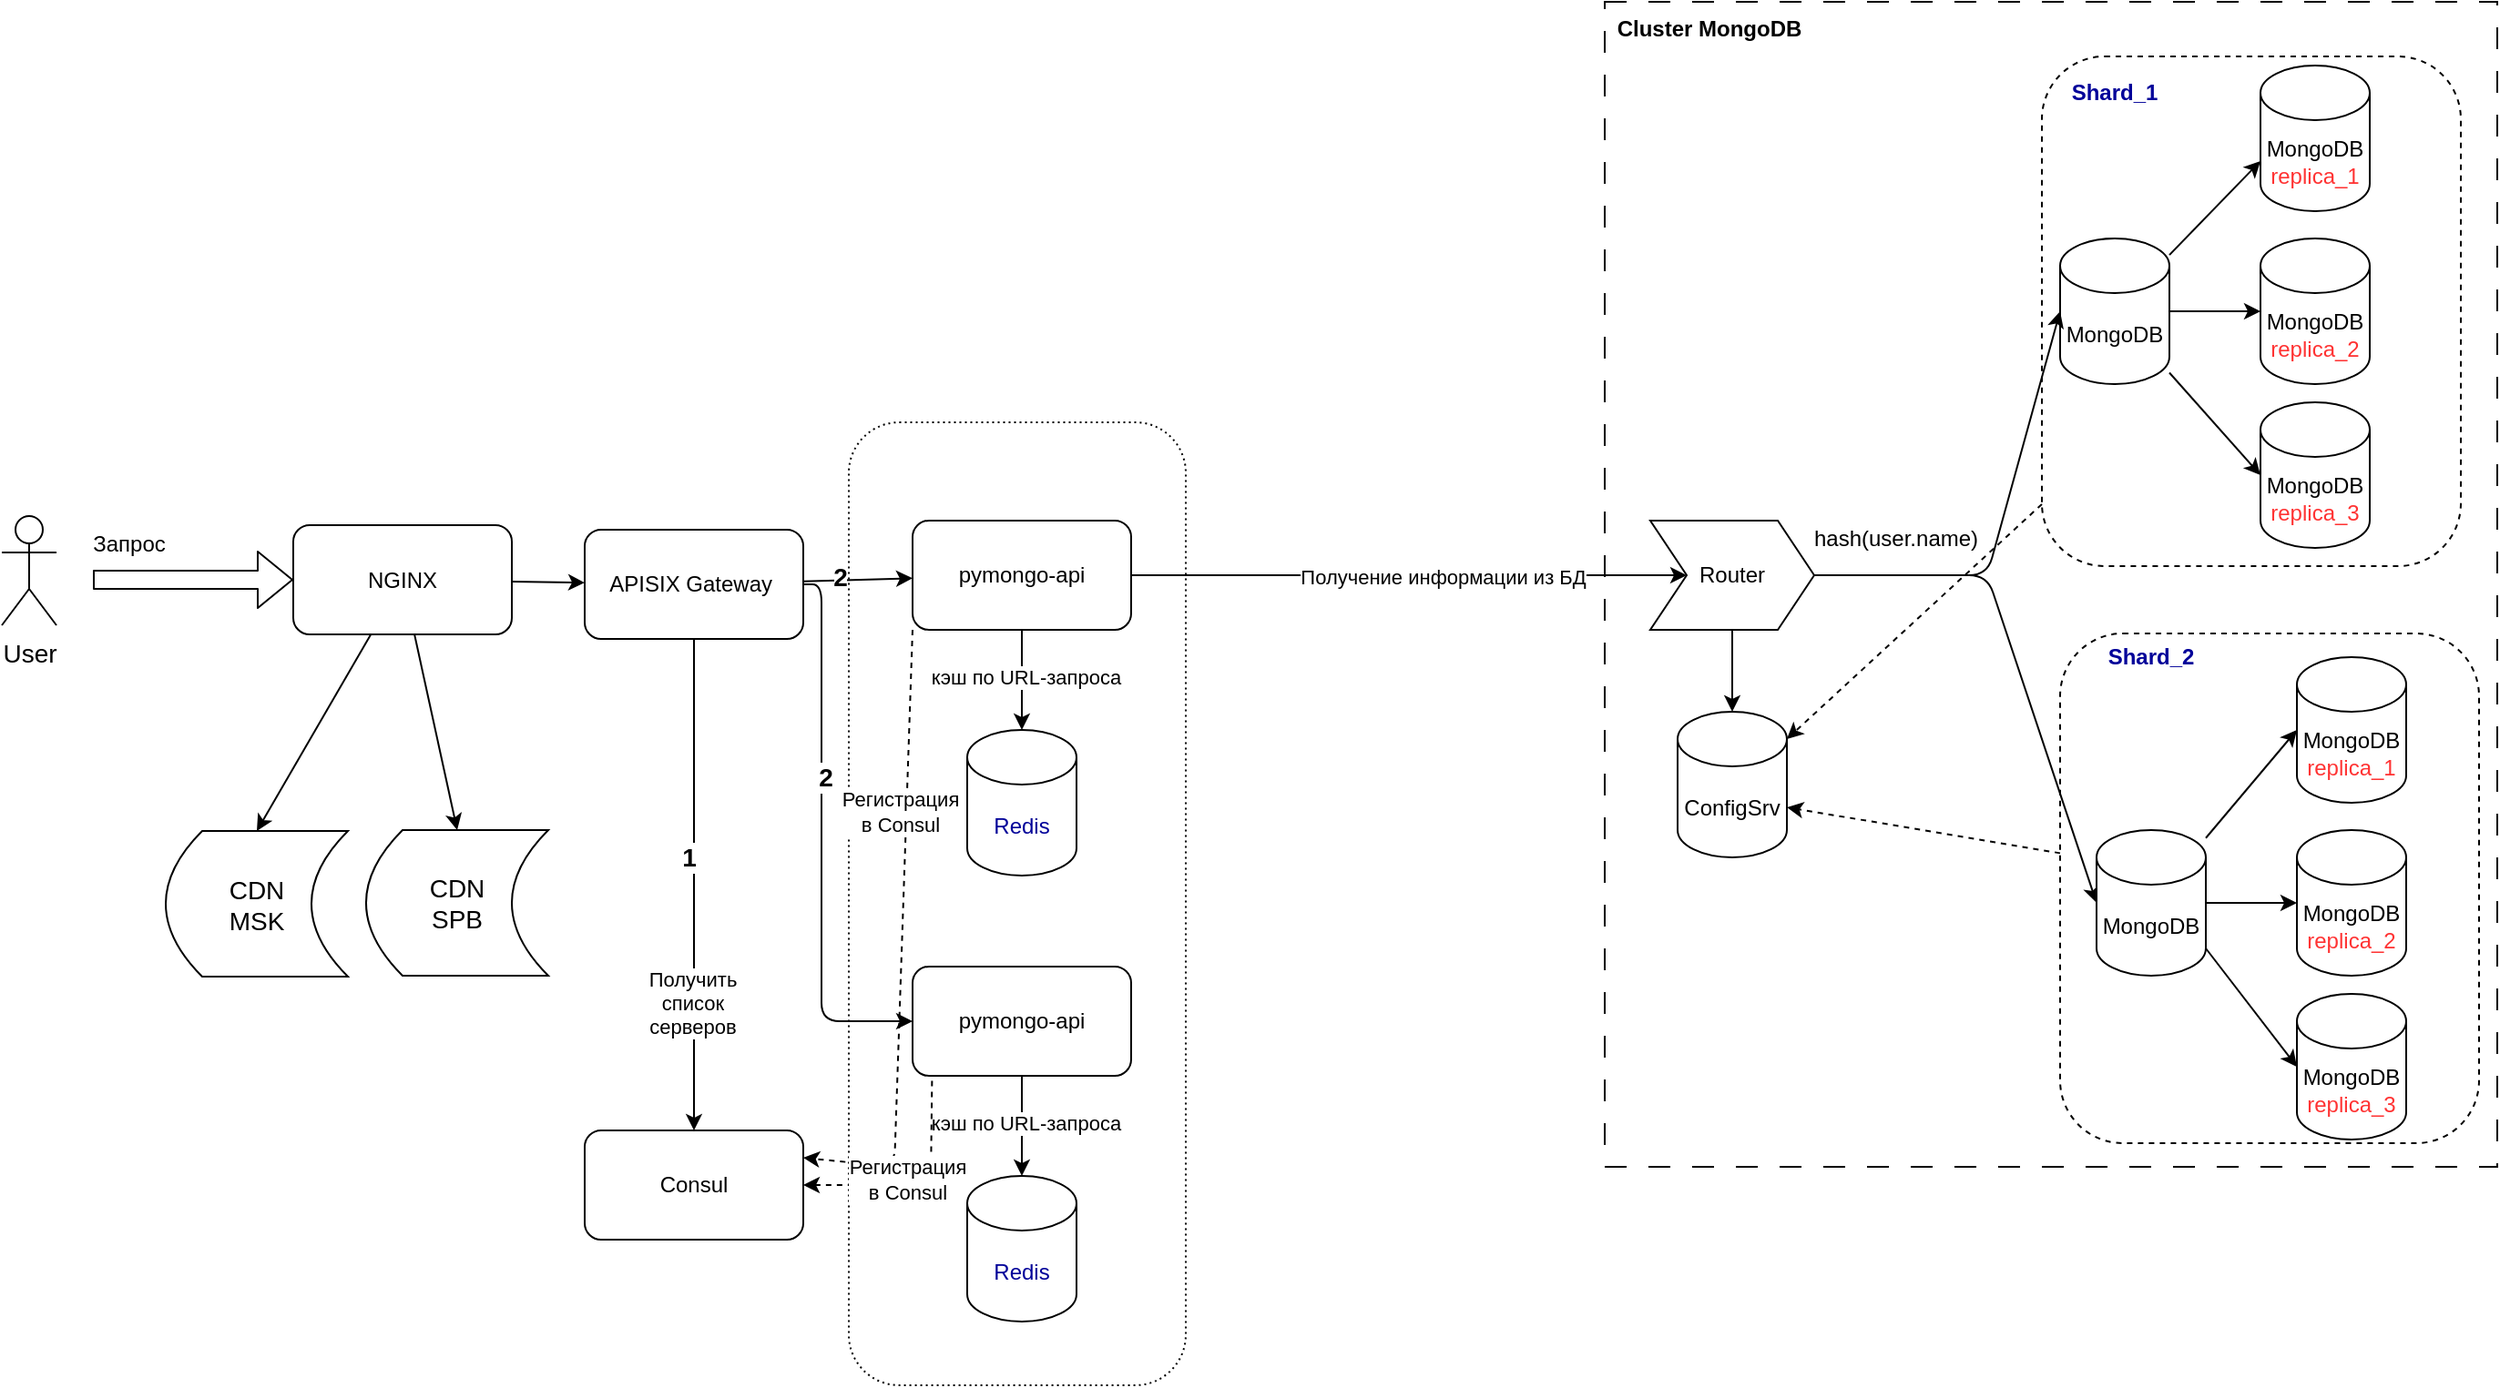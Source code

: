 <mxfile>
    <diagram name="Page-1" id="-H_mtQnk-PTXWXPvYvuk">
        <mxGraphModel dx="1772" dy="458" grid="1" gridSize="10" guides="1" tooltips="1" connect="1" arrows="1" fold="1" page="1" pageScale="1" pageWidth="1169" pageHeight="827" math="0" shadow="0">
            <root>
                <mxCell id="0"/>
                <mxCell id="1" parent="0"/>
                <mxCell id="52" value="" style="rounded=1;whiteSpace=wrap;html=1;fillColor=none;dashed=1;dashPattern=1 2;" vertex="1" parent="1">
                    <mxGeometry x="145" y="271" width="185" height="529" as="geometry"/>
                </mxCell>
                <mxCell id="11" value="" style="rounded=0;whiteSpace=wrap;html=1;fillColor=none;dashed=1;dashPattern=12 12;" parent="1" vertex="1">
                    <mxGeometry x="560" y="40" width="490" height="640" as="geometry"/>
                </mxCell>
                <mxCell id="41" style="edgeStyle=none;html=1;entryX=1;entryY=0;entryDx=0;entryDy=52.5;entryPerimeter=0;fontColor=#000000;dashed=1;" parent="1" source="23" target="39" edge="1">
                    <mxGeometry relative="1" as="geometry"/>
                </mxCell>
                <mxCell id="23" value="" style="rounded=1;whiteSpace=wrap;html=1;dashed=1;fontColor=#000099;fillColor=none;" parent="1" vertex="1">
                    <mxGeometry x="810" y="387" width="230" height="280" as="geometry"/>
                </mxCell>
                <mxCell id="43" style="edgeStyle=none;html=1;entryX=1;entryY=0;entryDx=0;entryDy=15;entryPerimeter=0;dashed=1;fontColor=#000000;" parent="1" source="18" target="39" edge="1">
                    <mxGeometry relative="1" as="geometry"/>
                </mxCell>
                <mxCell id="18" value="" style="rounded=1;whiteSpace=wrap;html=1;dashed=1;fontColor=#000099;fillColor=none;" parent="1" vertex="1">
                    <mxGeometry x="800" y="70" width="230" height="280" as="geometry"/>
                </mxCell>
                <mxCell id="5" style="edgeStyle=none;html=1;entryX=0;entryY=0.5;entryDx=0;entryDy=0;entryPerimeter=0;" parent="1" source="zA23MoTUsTF4_91t8viU-2" target="4" edge="1">
                    <mxGeometry relative="1" as="geometry"/>
                </mxCell>
                <mxCell id="16" style="edgeStyle=none;html=1;entryX=0;entryY=0;entryDx=0;entryDy=52.5;entryPerimeter=0;" parent="1" source="zA23MoTUsTF4_91t8viU-2" target="14" edge="1">
                    <mxGeometry relative="1" as="geometry"/>
                </mxCell>
                <mxCell id="17" style="edgeStyle=none;html=1;entryX=0;entryY=0.5;entryDx=0;entryDy=0;entryPerimeter=0;" parent="1" source="zA23MoTUsTF4_91t8viU-2" target="15" edge="1">
                    <mxGeometry relative="1" as="geometry"/>
                </mxCell>
                <mxCell id="zA23MoTUsTF4_91t8viU-2" value="MongoDB" style="shape=cylinder3;whiteSpace=wrap;html=1;boundedLbl=1;backgroundOutline=1;size=15;" parent="1" vertex="1">
                    <mxGeometry x="810" y="170" width="60" height="80" as="geometry"/>
                </mxCell>
                <mxCell id="33" style="edgeStyle=none;html=1;fontColor=#000099;" parent="1" source="zA23MoTUsTF4_91t8viU-3" target="29" edge="1">
                    <mxGeometry relative="1" as="geometry"/>
                </mxCell>
                <mxCell id="35" value="кэш по URL-запроса" style="edgeLabel;html=1;align=center;verticalAlign=middle;resizable=0;points=[];fontColor=#000000;" parent="33" vertex="1" connectable="0">
                    <mxGeometry x="-0.06" y="1" relative="1" as="geometry">
                        <mxPoint x="1" as="offset"/>
                    </mxGeometry>
                </mxCell>
                <mxCell id="53" style="edgeStyle=none;html=1;entryX=1;entryY=0.25;entryDx=0;entryDy=0;exitX=0;exitY=1;exitDx=0;exitDy=0;dashed=1;" edge="1" parent="1" source="zA23MoTUsTF4_91t8viU-3" target="45">
                    <mxGeometry relative="1" as="geometry">
                        <Array as="points">
                            <mxPoint x="170" y="680"/>
                        </Array>
                    </mxGeometry>
                </mxCell>
                <mxCell id="55" value="Регистрация &lt;br&gt;в Consul" style="edgeLabel;html=1;align=center;verticalAlign=middle;resizable=0;points=[];" vertex="1" connectable="0" parent="53">
                    <mxGeometry x="-0.426" y="-3" relative="1" as="geometry">
                        <mxPoint x="-1" y="1" as="offset"/>
                    </mxGeometry>
                </mxCell>
                <mxCell id="zA23MoTUsTF4_91t8viU-3" value="pymongo-api" style="rounded=1;whiteSpace=wrap;html=1;" parent="1" vertex="1">
                    <mxGeometry x="180" y="325" width="120" height="60" as="geometry"/>
                </mxCell>
                <mxCell id="zA23MoTUsTF4_91t8viU-4" style="edgeStyle=orthogonalEdgeStyle;rounded=0;orthogonalLoop=1;jettySize=auto;html=1;entryX=0;entryY=0.5;entryDx=0;entryDy=0;exitX=1;exitY=0.5;exitDx=0;exitDy=0;" parent="1" source="zA23MoTUsTF4_91t8viU-3" target="3" edge="1">
                    <mxGeometry relative="1" as="geometry">
                        <mxPoint x="510" y="355" as="sourcePoint"/>
                        <mxPoint x="530" y="285" as="targetPoint"/>
                    </mxGeometry>
                </mxCell>
                <mxCell id="38" value="Получение информации из БД" style="edgeLabel;html=1;align=center;verticalAlign=middle;resizable=0;points=[];fontColor=#000000;" parent="zA23MoTUsTF4_91t8viU-4" vertex="1" connectable="0">
                    <mxGeometry x="0.121" y="-1" relative="1" as="geometry">
                        <mxPoint as="offset"/>
                    </mxGeometry>
                </mxCell>
                <mxCell id="9" style="edgeStyle=none;html=1;entryX=0;entryY=0.5;entryDx=0;entryDy=0;entryPerimeter=0;exitX=1;exitY=0.5;exitDx=0;exitDy=0;" parent="1" source="3" target="zA23MoTUsTF4_91t8viU-2" edge="1">
                    <mxGeometry relative="1" as="geometry">
                        <Array as="points">
                            <mxPoint x="770" y="355"/>
                        </Array>
                    </mxGeometry>
                </mxCell>
                <mxCell id="10" style="edgeStyle=none;html=1;entryX=0;entryY=0.5;entryDx=0;entryDy=0;entryPerimeter=0;" parent="1" source="3" target="19" edge="1">
                    <mxGeometry relative="1" as="geometry">
                        <mxPoint x="810.0" y="522.5" as="targetPoint"/>
                        <Array as="points">
                            <mxPoint x="770" y="355"/>
                        </Array>
                    </mxGeometry>
                </mxCell>
                <mxCell id="40" style="edgeStyle=none;html=1;entryX=0.5;entryY=0;entryDx=0;entryDy=0;entryPerimeter=0;fontColor=#000000;" parent="1" source="3" target="39" edge="1">
                    <mxGeometry relative="1" as="geometry"/>
                </mxCell>
                <mxCell id="3" value="Router" style="shape=step;perimeter=stepPerimeter;whiteSpace=wrap;html=1;fixedSize=1;" parent="1" vertex="1">
                    <mxGeometry x="585" y="325" width="90" height="60" as="geometry"/>
                </mxCell>
                <mxCell id="4" value="MongoDB&lt;br&gt;&lt;font color=&quot;#ff3333&quot;&gt;replica_2&lt;/font&gt;" style="shape=cylinder3;whiteSpace=wrap;html=1;boundedLbl=1;backgroundOutline=1;size=15;" parent="1" vertex="1">
                    <mxGeometry x="920" y="170" width="60" height="80" as="geometry"/>
                </mxCell>
                <mxCell id="6" style="edgeStyle=none;html=1;entryX=0;entryY=0.5;entryDx=0;entryDy=0;entryPerimeter=0;" parent="1" edge="1">
                    <mxGeometry relative="1" as="geometry">
                        <mxPoint x="870.0" y="510" as="sourcePoint"/>
                    </mxGeometry>
                </mxCell>
                <mxCell id="12" value="Cluster MongoDB" style="text;html=1;strokeColor=none;fillColor=none;align=center;verticalAlign=middle;whiteSpace=wrap;rounded=0;dashed=1;dashPattern=12 12;fontStyle=1" parent="1" vertex="1">
                    <mxGeometry x="560" y="40" width="115" height="30" as="geometry"/>
                </mxCell>
                <mxCell id="13" value="hash(user.name)" style="text;html=1;strokeColor=none;fillColor=none;align=center;verticalAlign=middle;whiteSpace=wrap;rounded=0;dashed=1;dashPattern=12 12;" parent="1" vertex="1">
                    <mxGeometry x="690" y="320" width="60" height="30" as="geometry"/>
                </mxCell>
                <mxCell id="14" value="MongoDB&lt;br&gt;&lt;font color=&quot;#ff3333&quot;&gt;replica_1&lt;/font&gt;" style="shape=cylinder3;whiteSpace=wrap;html=1;boundedLbl=1;backgroundOutline=1;size=15;" parent="1" vertex="1">
                    <mxGeometry x="920" y="75" width="60" height="80" as="geometry"/>
                </mxCell>
                <mxCell id="15" value="MongoDB&lt;br&gt;&lt;font color=&quot;#ff3333&quot;&gt;replica_3&lt;/font&gt;" style="shape=cylinder3;whiteSpace=wrap;html=1;boundedLbl=1;backgroundOutline=1;size=15;" parent="1" vertex="1">
                    <mxGeometry x="920" y="260" width="60" height="80" as="geometry"/>
                </mxCell>
                <mxCell id="24" style="edgeStyle=none;html=1;entryX=0;entryY=0.5;entryDx=0;entryDy=0;entryPerimeter=0;fontColor=#FF3333;exitX=1;exitY=1;exitDx=0;exitDy=-15;exitPerimeter=0;" parent="1" source="19" target="22" edge="1">
                    <mxGeometry relative="1" as="geometry"/>
                </mxCell>
                <mxCell id="25" style="edgeStyle=none;html=1;fontColor=#FF3333;" parent="1" source="19" target="20" edge="1">
                    <mxGeometry relative="1" as="geometry"/>
                </mxCell>
                <mxCell id="26" style="edgeStyle=none;html=1;entryX=0;entryY=0.5;entryDx=0;entryDy=0;entryPerimeter=0;fontColor=#FF3333;" parent="1" source="19" target="21" edge="1">
                    <mxGeometry relative="1" as="geometry"/>
                </mxCell>
                <mxCell id="19" value="MongoDB" style="shape=cylinder3;whiteSpace=wrap;html=1;boundedLbl=1;backgroundOutline=1;size=15;" parent="1" vertex="1">
                    <mxGeometry x="830" y="495" width="60" height="80" as="geometry"/>
                </mxCell>
                <mxCell id="20" value="MongoDB&lt;br&gt;&lt;font color=&quot;#ff3333&quot;&gt;replica_2&lt;/font&gt;" style="shape=cylinder3;whiteSpace=wrap;html=1;boundedLbl=1;backgroundOutline=1;size=15;" parent="1" vertex="1">
                    <mxGeometry x="940" y="495" width="60" height="80" as="geometry"/>
                </mxCell>
                <mxCell id="21" value="MongoDB&lt;br&gt;&lt;font color=&quot;#ff3333&quot;&gt;replica_1&lt;/font&gt;" style="shape=cylinder3;whiteSpace=wrap;html=1;boundedLbl=1;backgroundOutline=1;size=15;" parent="1" vertex="1">
                    <mxGeometry x="940" y="400" width="60" height="80" as="geometry"/>
                </mxCell>
                <mxCell id="22" value="MongoDB&lt;br&gt;&lt;font color=&quot;#ff3333&quot;&gt;replica_3&lt;/font&gt;" style="shape=cylinder3;whiteSpace=wrap;html=1;boundedLbl=1;backgroundOutline=1;size=15;" parent="1" vertex="1">
                    <mxGeometry x="940" y="585" width="60" height="80" as="geometry"/>
                </mxCell>
                <mxCell id="27" value="Shard_2" style="text;html=1;strokeColor=none;fillColor=none;align=center;verticalAlign=middle;whiteSpace=wrap;rounded=0;dashed=1;fontColor=#000099;fontStyle=1" parent="1" vertex="1">
                    <mxGeometry x="830" y="385" width="60" height="30" as="geometry"/>
                </mxCell>
                <mxCell id="28" value="Shard_1" style="text;html=1;strokeColor=none;fillColor=none;align=center;verticalAlign=middle;whiteSpace=wrap;rounded=0;dashed=1;fontColor=#000099;fontStyle=1" parent="1" vertex="1">
                    <mxGeometry x="810" y="75" width="60" height="30" as="geometry"/>
                </mxCell>
                <mxCell id="29" value="Redis" style="shape=cylinder3;whiteSpace=wrap;html=1;boundedLbl=1;backgroundOutline=1;size=15;fontColor=#000099;fillColor=none;" parent="1" vertex="1">
                    <mxGeometry x="210" y="440" width="60" height="80" as="geometry"/>
                </mxCell>
                <mxCell id="32" value="" style="shape=flexArrow;endArrow=classic;html=1;fontColor=#000099;" parent="1" edge="1">
                    <mxGeometry width="50" height="50" relative="1" as="geometry">
                        <mxPoint x="-270" y="357.5" as="sourcePoint"/>
                        <mxPoint x="-160" y="357.5" as="targetPoint"/>
                    </mxGeometry>
                </mxCell>
                <mxCell id="36" value="Запрос" style="text;html=1;strokeColor=none;fillColor=none;align=center;verticalAlign=middle;whiteSpace=wrap;rounded=0;fontColor=#000000;" parent="1" vertex="1">
                    <mxGeometry x="-280" y="322.5" width="60" height="30" as="geometry"/>
                </mxCell>
                <mxCell id="39" value="ConfigSrv" style="shape=cylinder3;whiteSpace=wrap;html=1;boundedLbl=1;backgroundOutline=1;size=15;" parent="1" vertex="1">
                    <mxGeometry x="600" y="430" width="60" height="80" as="geometry"/>
                </mxCell>
                <mxCell id="57" style="edgeStyle=none;html=1;" edge="1" parent="1" source="44" target="46">
                    <mxGeometry relative="1" as="geometry"/>
                </mxCell>
                <mxCell id="68" style="edgeStyle=none;html=1;entryX=0.5;entryY=0;entryDx=0;entryDy=0;fontSize=14;" edge="1" parent="1" source="44" target="66">
                    <mxGeometry relative="1" as="geometry"/>
                </mxCell>
                <mxCell id="69" style="edgeStyle=none;html=1;entryX=0.5;entryY=0;entryDx=0;entryDy=0;fontSize=14;" edge="1" parent="1" source="44" target="67">
                    <mxGeometry relative="1" as="geometry"/>
                </mxCell>
                <mxCell id="44" value="NGINX" style="rounded=1;whiteSpace=wrap;html=1;" vertex="1" parent="1">
                    <mxGeometry x="-160" y="327.5" width="120" height="60" as="geometry"/>
                </mxCell>
                <mxCell id="45" value="Consul" style="rounded=1;whiteSpace=wrap;html=1;" vertex="1" parent="1">
                    <mxGeometry y="660" width="120" height="60" as="geometry"/>
                </mxCell>
                <mxCell id="58" style="edgeStyle=none;html=1;entryX=0.5;entryY=0;entryDx=0;entryDy=0;" edge="1" parent="1" source="46" target="45">
                    <mxGeometry relative="1" as="geometry"/>
                </mxCell>
                <mxCell id="59" value="Получить &lt;br&gt;список &lt;br&gt;серверов" style="edgeLabel;html=1;align=center;verticalAlign=middle;resizable=0;points=[];" vertex="1" connectable="0" parent="58">
                    <mxGeometry x="0.483" y="-1" relative="1" as="geometry">
                        <mxPoint as="offset"/>
                    </mxGeometry>
                </mxCell>
                <mxCell id="60" value="&lt;b&gt;&lt;font style=&quot;font-size: 14px;&quot;&gt;1&lt;/font&gt;&lt;/b&gt;" style="edgeLabel;html=1;align=center;verticalAlign=middle;resizable=0;points=[];" vertex="1" connectable="0" parent="58">
                    <mxGeometry x="-0.114" y="-3" relative="1" as="geometry">
                        <mxPoint as="offset"/>
                    </mxGeometry>
                </mxCell>
                <mxCell id="61" style="edgeStyle=none;html=1;" edge="1" parent="1" source="46" target="zA23MoTUsTF4_91t8viU-3">
                    <mxGeometry relative="1" as="geometry"/>
                </mxCell>
                <mxCell id="62" value="&lt;b&gt;&lt;font style=&quot;font-size: 14px;&quot;&gt;2&lt;/font&gt;&lt;/b&gt;" style="edgeLabel;html=1;align=center;verticalAlign=middle;resizable=0;points=[];" vertex="1" connectable="0" parent="61">
                    <mxGeometry x="-0.311" y="2" relative="1" as="geometry">
                        <mxPoint x="-1" as="offset"/>
                    </mxGeometry>
                </mxCell>
                <mxCell id="63" style="edgeStyle=none;html=1;entryX=0;entryY=0.5;entryDx=0;entryDy=0;fontSize=14;exitX=1;exitY=0.5;exitDx=0;exitDy=0;" edge="1" parent="1" source="46" target="49">
                    <mxGeometry relative="1" as="geometry">
                        <Array as="points">
                            <mxPoint x="130" y="360"/>
                            <mxPoint x="130" y="600"/>
                        </Array>
                    </mxGeometry>
                </mxCell>
                <mxCell id="64" value="&lt;b&gt;2&lt;/b&gt;" style="edgeLabel;html=1;align=center;verticalAlign=middle;resizable=0;points=[];fontSize=14;" vertex="1" connectable="0" parent="63">
                    <mxGeometry x="-0.23" y="2" relative="1" as="geometry">
                        <mxPoint as="offset"/>
                    </mxGeometry>
                </mxCell>
                <mxCell id="46" value="APISIX Gateway&amp;nbsp;" style="rounded=1;whiteSpace=wrap;html=1;" vertex="1" parent="1">
                    <mxGeometry y="330" width="120" height="60" as="geometry"/>
                </mxCell>
                <mxCell id="47" style="edgeStyle=none;html=1;fontColor=#000099;" edge="1" parent="1" source="49" target="50">
                    <mxGeometry relative="1" as="geometry"/>
                </mxCell>
                <mxCell id="48" value="кэш по URL-запроса" style="edgeLabel;html=1;align=center;verticalAlign=middle;resizable=0;points=[];fontColor=#000000;" vertex="1" connectable="0" parent="47">
                    <mxGeometry x="-0.06" y="1" relative="1" as="geometry">
                        <mxPoint x="1" as="offset"/>
                    </mxGeometry>
                </mxCell>
                <mxCell id="54" style="edgeStyle=none;html=1;entryX=1;entryY=0.5;entryDx=0;entryDy=0;exitX=0.089;exitY=1.046;exitDx=0;exitDy=0;exitPerimeter=0;dashed=1;" edge="1" parent="1" source="49" target="45">
                    <mxGeometry relative="1" as="geometry">
                        <Array as="points">
                            <mxPoint x="190" y="690"/>
                        </Array>
                    </mxGeometry>
                </mxCell>
                <mxCell id="56" value="Регистрация&lt;br style=&quot;border-color: var(--border-color);&quot;&gt;в Consul" style="edgeLabel;html=1;align=center;verticalAlign=middle;resizable=0;points=[];" vertex="1" connectable="0" parent="54">
                    <mxGeometry x="0.106" y="-4" relative="1" as="geometry">
                        <mxPoint y="1" as="offset"/>
                    </mxGeometry>
                </mxCell>
                <mxCell id="49" value="pymongo-api" style="rounded=1;whiteSpace=wrap;html=1;" vertex="1" parent="1">
                    <mxGeometry x="180" y="570" width="120" height="60" as="geometry"/>
                </mxCell>
                <mxCell id="50" value="Redis" style="shape=cylinder3;whiteSpace=wrap;html=1;boundedLbl=1;backgroundOutline=1;size=15;fontColor=#000099;fillColor=none;" vertex="1" parent="1">
                    <mxGeometry x="210" y="685" width="60" height="80" as="geometry"/>
                </mxCell>
                <mxCell id="65" value="User" style="shape=umlActor;verticalLabelPosition=bottom;verticalAlign=top;html=1;outlineConnect=0;fontSize=14;fillColor=none;" vertex="1" parent="1">
                    <mxGeometry x="-320" y="322.5" width="30" height="60" as="geometry"/>
                </mxCell>
                <mxCell id="66" value="CDN&lt;br&gt;MSK" style="shape=dataStorage;whiteSpace=wrap;html=1;fixedSize=1;fontSize=14;fillColor=none;" vertex="1" parent="1">
                    <mxGeometry x="-230" y="495.5" width="100" height="80" as="geometry"/>
                </mxCell>
                <mxCell id="67" value="CDN&lt;br&gt;SPB" style="shape=dataStorage;whiteSpace=wrap;html=1;fixedSize=1;fontSize=14;fillColor=none;" vertex="1" parent="1">
                    <mxGeometry x="-120" y="495" width="100" height="80" as="geometry"/>
                </mxCell>
            </root>
        </mxGraphModel>
    </diagram>
</mxfile>